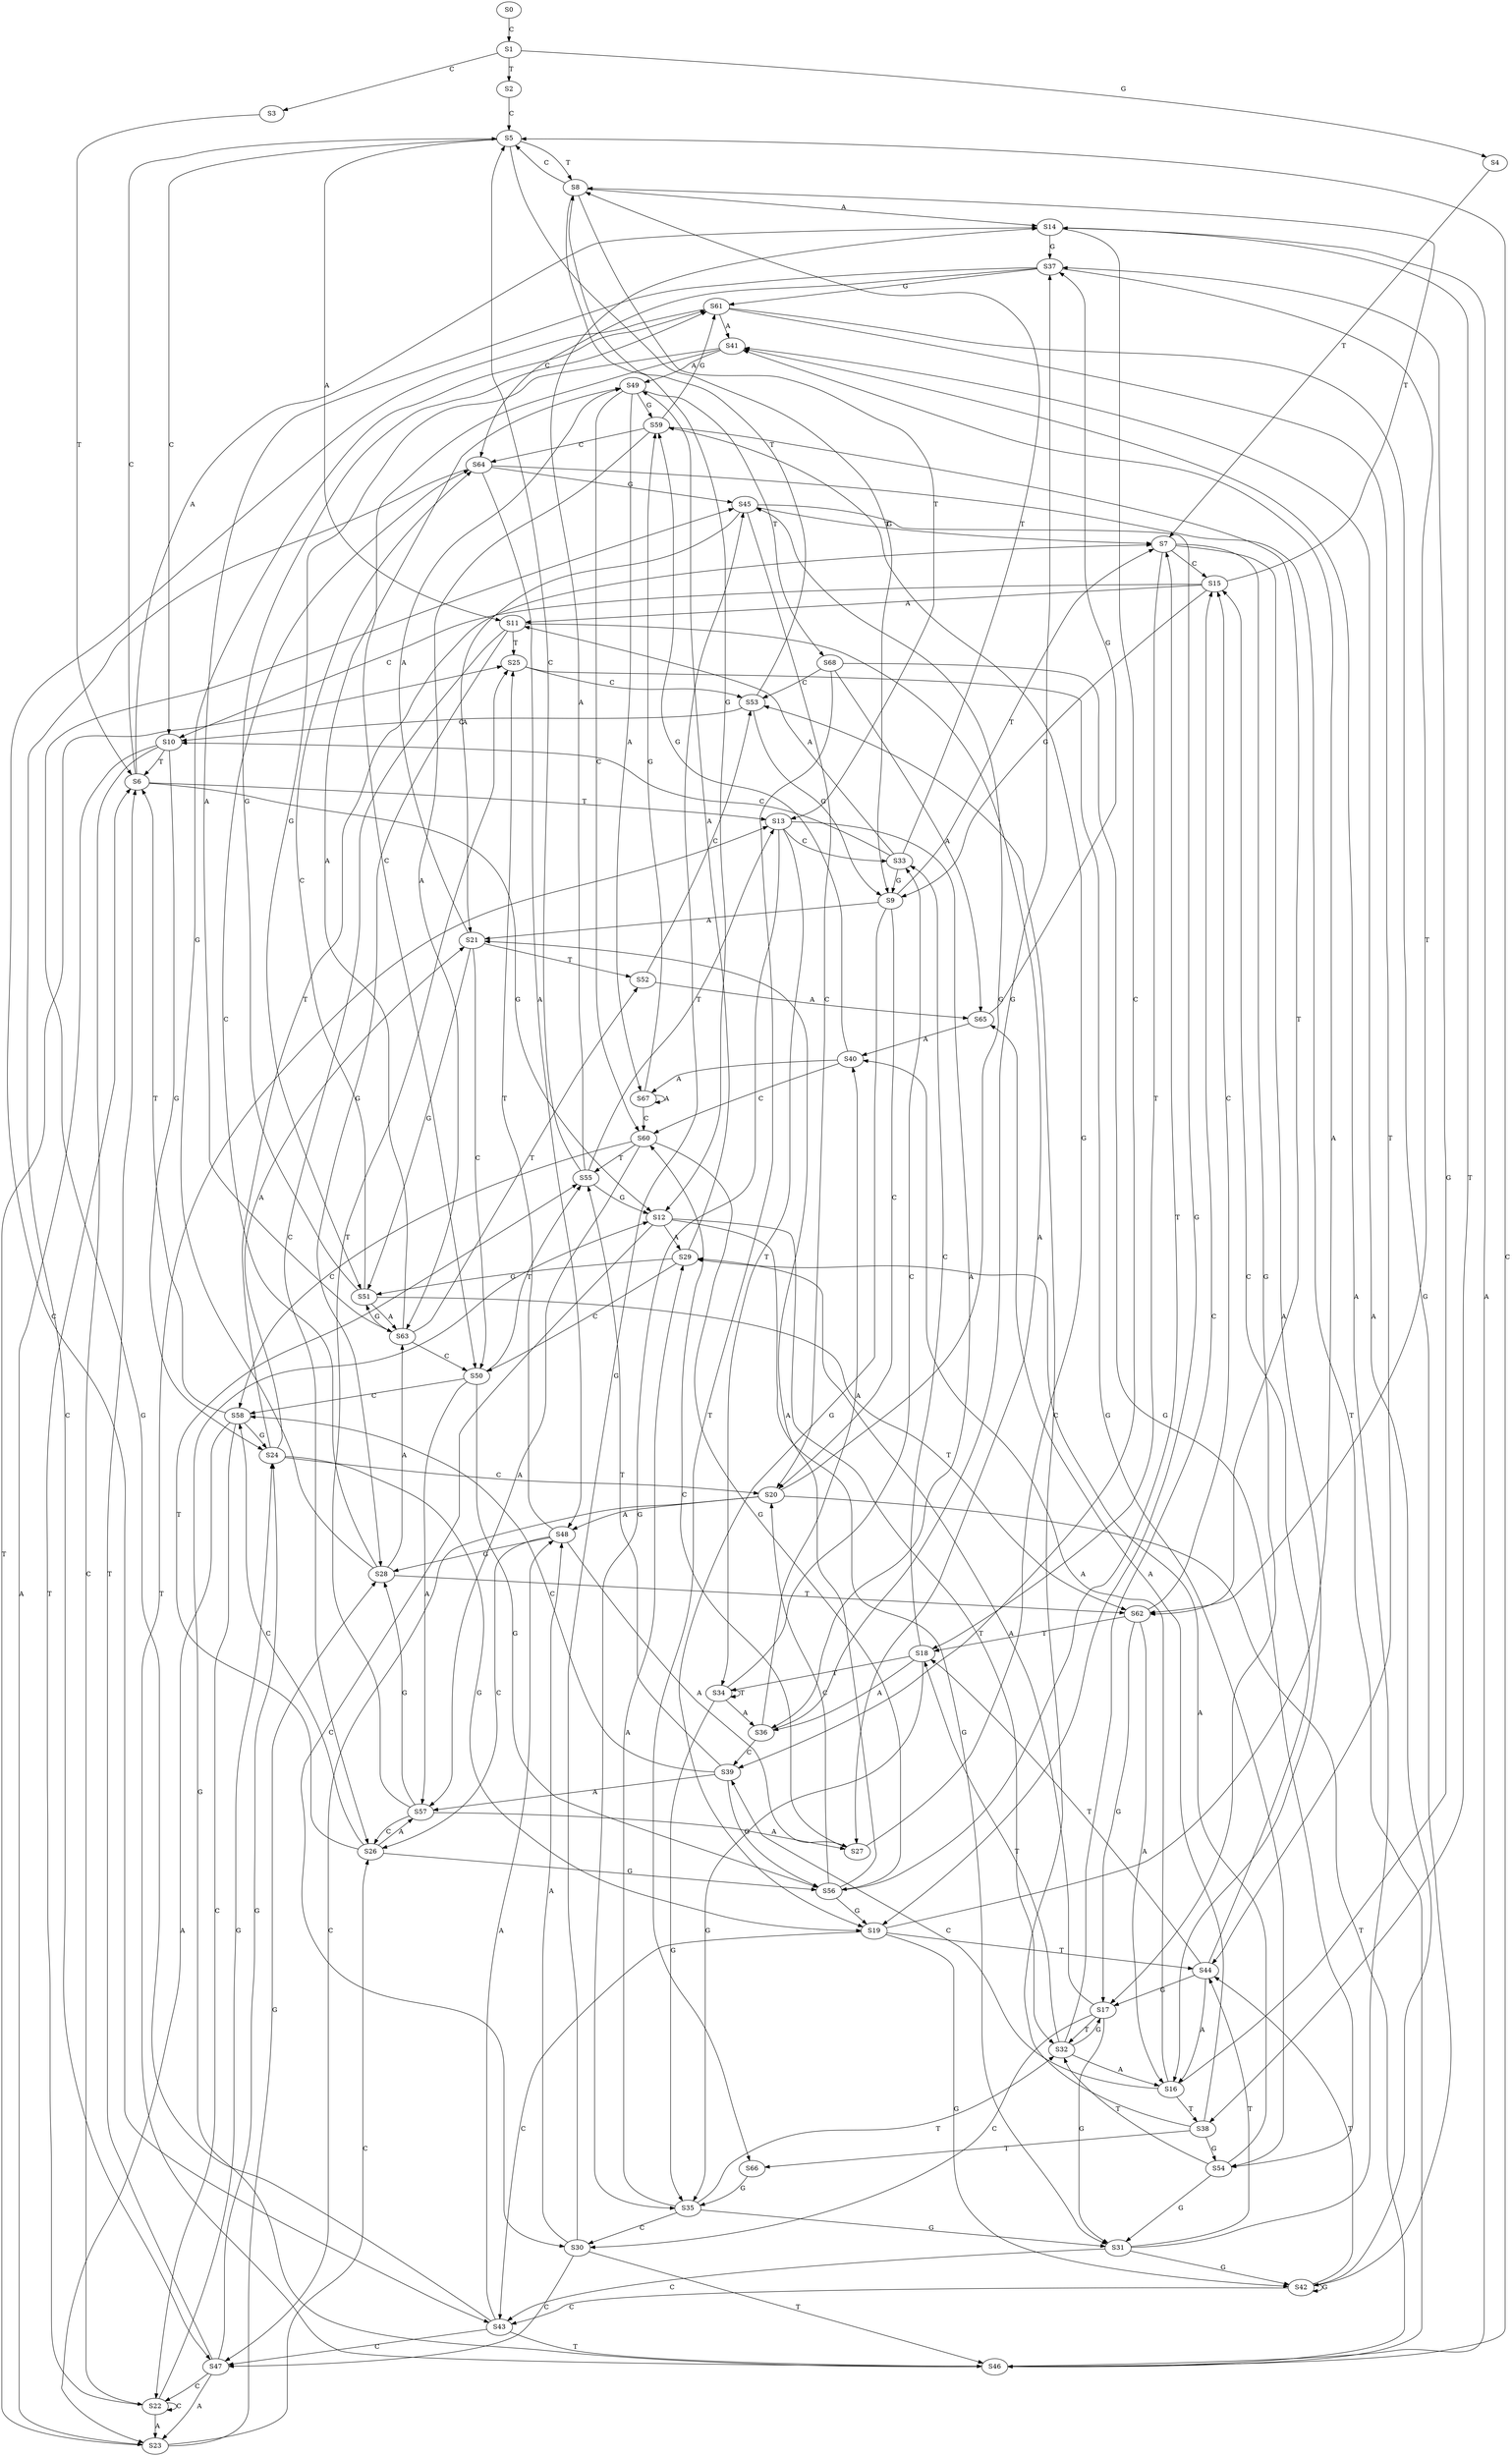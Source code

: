 strict digraph  {
	S0 -> S1 [ label = C ];
	S1 -> S2 [ label = T ];
	S1 -> S3 [ label = C ];
	S1 -> S4 [ label = G ];
	S2 -> S5 [ label = C ];
	S3 -> S6 [ label = T ];
	S4 -> S7 [ label = T ];
	S5 -> S8 [ label = T ];
	S5 -> S9 [ label = G ];
	S5 -> S10 [ label = C ];
	S5 -> S11 [ label = A ];
	S6 -> S12 [ label = G ];
	S6 -> S5 [ label = C ];
	S6 -> S13 [ label = T ];
	S6 -> S14 [ label = A ];
	S7 -> S15 [ label = C ];
	S7 -> S16 [ label = A ];
	S7 -> S17 [ label = G ];
	S7 -> S18 [ label = T ];
	S8 -> S12 [ label = G ];
	S8 -> S5 [ label = C ];
	S8 -> S14 [ label = A ];
	S8 -> S13 [ label = T ];
	S9 -> S19 [ label = G ];
	S9 -> S7 [ label = T ];
	S9 -> S20 [ label = C ];
	S9 -> S21 [ label = A ];
	S10 -> S22 [ label = C ];
	S10 -> S23 [ label = A ];
	S10 -> S6 [ label = T ];
	S10 -> S24 [ label = G ];
	S11 -> S25 [ label = T ];
	S11 -> S26 [ label = C ];
	S11 -> S27 [ label = A ];
	S11 -> S28 [ label = G ];
	S12 -> S29 [ label = A ];
	S12 -> S30 [ label = C ];
	S12 -> S31 [ label = G ];
	S12 -> S32 [ label = T ];
	S13 -> S33 [ label = C ];
	S13 -> S34 [ label = T ];
	S13 -> S35 [ label = G ];
	S13 -> S36 [ label = A ];
	S14 -> S37 [ label = G ];
	S14 -> S38 [ label = T ];
	S14 -> S39 [ label = C ];
	S15 -> S8 [ label = T ];
	S15 -> S9 [ label = G ];
	S15 -> S11 [ label = A ];
	S15 -> S10 [ label = C ];
	S16 -> S38 [ label = T ];
	S16 -> S37 [ label = G ];
	S16 -> S40 [ label = A ];
	S16 -> S39 [ label = C ];
	S17 -> S32 [ label = T ];
	S17 -> S31 [ label = G ];
	S17 -> S29 [ label = A ];
	S17 -> S30 [ label = C ];
	S18 -> S33 [ label = C ];
	S18 -> S35 [ label = G ];
	S18 -> S36 [ label = A ];
	S18 -> S34 [ label = T ];
	S19 -> S41 [ label = A ];
	S19 -> S42 [ label = G ];
	S19 -> S43 [ label = C ];
	S19 -> S44 [ label = T ];
	S20 -> S45 [ label = G ];
	S20 -> S46 [ label = T ];
	S20 -> S47 [ label = C ];
	S20 -> S48 [ label = A ];
	S21 -> S49 [ label = A ];
	S21 -> S50 [ label = C ];
	S21 -> S51 [ label = G ];
	S21 -> S52 [ label = T ];
	S22 -> S24 [ label = G ];
	S22 -> S22 [ label = C ];
	S22 -> S23 [ label = A ];
	S22 -> S6 [ label = T ];
	S23 -> S28 [ label = G ];
	S23 -> S25 [ label = T ];
	S23 -> S26 [ label = C ];
	S24 -> S21 [ label = A ];
	S24 -> S19 [ label = G ];
	S24 -> S7 [ label = T ];
	S24 -> S20 [ label = C ];
	S25 -> S53 [ label = C ];
	S25 -> S54 [ label = G ];
	S26 -> S55 [ label = T ];
	S26 -> S56 [ label = G ];
	S26 -> S57 [ label = A ];
	S26 -> S58 [ label = C ];
	S27 -> S59 [ label = G ];
	S27 -> S60 [ label = C ];
	S28 -> S61 [ label = G ];
	S28 -> S62 [ label = T ];
	S28 -> S63 [ label = A ];
	S28 -> S64 [ label = C ];
	S29 -> S51 [ label = G ];
	S29 -> S50 [ label = C ];
	S29 -> S49 [ label = A ];
	S30 -> S47 [ label = C ];
	S30 -> S45 [ label = G ];
	S30 -> S46 [ label = T ];
	S30 -> S48 [ label = A ];
	S31 -> S42 [ label = G ];
	S31 -> S43 [ label = C ];
	S31 -> S41 [ label = A ];
	S31 -> S44 [ label = T ];
	S32 -> S15 [ label = C ];
	S32 -> S18 [ label = T ];
	S32 -> S17 [ label = G ];
	S32 -> S16 [ label = A ];
	S33 -> S11 [ label = A ];
	S33 -> S10 [ label = C ];
	S33 -> S9 [ label = G ];
	S33 -> S8 [ label = T ];
	S34 -> S35 [ label = G ];
	S34 -> S34 [ label = T ];
	S34 -> S33 [ label = C ];
	S34 -> S36 [ label = A ];
	S35 -> S31 [ label = G ];
	S35 -> S30 [ label = C ];
	S35 -> S32 [ label = T ];
	S35 -> S29 [ label = A ];
	S36 -> S39 [ label = C ];
	S36 -> S37 [ label = G ];
	S36 -> S40 [ label = A ];
	S37 -> S62 [ label = T ];
	S37 -> S63 [ label = A ];
	S37 -> S64 [ label = C ];
	S37 -> S61 [ label = G ];
	S38 -> S53 [ label = C ];
	S38 -> S65 [ label = A ];
	S38 -> S66 [ label = T ];
	S38 -> S54 [ label = G ];
	S39 -> S56 [ label = G ];
	S39 -> S55 [ label = T ];
	S39 -> S57 [ label = A ];
	S39 -> S58 [ label = C ];
	S40 -> S59 [ label = G ];
	S40 -> S67 [ label = A ];
	S40 -> S60 [ label = C ];
	S41 -> S49 [ label = A ];
	S41 -> S51 [ label = G ];
	S41 -> S50 [ label = C ];
	S42 -> S44 [ label = T ];
	S42 -> S43 [ label = C ];
	S42 -> S42 [ label = G ];
	S42 -> S41 [ label = A ];
	S43 -> S46 [ label = T ];
	S43 -> S47 [ label = C ];
	S43 -> S48 [ label = A ];
	S43 -> S45 [ label = G ];
	S44 -> S16 [ label = A ];
	S44 -> S15 [ label = C ];
	S44 -> S17 [ label = G ];
	S44 -> S18 [ label = T ];
	S45 -> S19 [ label = G ];
	S45 -> S21 [ label = A ];
	S45 -> S7 [ label = T ];
	S45 -> S20 [ label = C ];
	S46 -> S14 [ label = A ];
	S46 -> S5 [ label = C ];
	S46 -> S13 [ label = T ];
	S46 -> S12 [ label = G ];
	S47 -> S24 [ label = G ];
	S47 -> S23 [ label = A ];
	S47 -> S6 [ label = T ];
	S47 -> S22 [ label = C ];
	S48 -> S28 [ label = G ];
	S48 -> S26 [ label = C ];
	S48 -> S27 [ label = A ];
	S48 -> S25 [ label = T ];
	S49 -> S68 [ label = T ];
	S49 -> S60 [ label = C ];
	S49 -> S67 [ label = A ];
	S49 -> S59 [ label = G ];
	S50 -> S55 [ label = T ];
	S50 -> S56 [ label = G ];
	S50 -> S58 [ label = C ];
	S50 -> S57 [ label = A ];
	S51 -> S62 [ label = T ];
	S51 -> S61 [ label = G ];
	S51 -> S63 [ label = A ];
	S51 -> S64 [ label = C ];
	S52 -> S65 [ label = A ];
	S52 -> S53 [ label = C ];
	S53 -> S10 [ label = C ];
	S53 -> S9 [ label = G ];
	S53 -> S8 [ label = T ];
	S54 -> S31 [ label = G ];
	S54 -> S29 [ label = A ];
	S54 -> S32 [ label = T ];
	S55 -> S14 [ label = A ];
	S55 -> S5 [ label = C ];
	S55 -> S13 [ label = T ];
	S55 -> S12 [ label = G ];
	S56 -> S19 [ label = G ];
	S56 -> S21 [ label = A ];
	S56 -> S7 [ label = T ];
	S56 -> S20 [ label = C ];
	S57 -> S28 [ label = G ];
	S57 -> S26 [ label = C ];
	S57 -> S27 [ label = A ];
	S57 -> S25 [ label = T ];
	S58 -> S22 [ label = C ];
	S58 -> S23 [ label = A ];
	S58 -> S6 [ label = T ];
	S58 -> S24 [ label = G ];
	S59 -> S62 [ label = T ];
	S59 -> S63 [ label = A ];
	S59 -> S64 [ label = C ];
	S59 -> S61 [ label = G ];
	S60 -> S57 [ label = A ];
	S60 -> S58 [ label = C ];
	S60 -> S56 [ label = G ];
	S60 -> S55 [ label = T ];
	S61 -> S41 [ label = A ];
	S61 -> S42 [ label = G ];
	S61 -> S44 [ label = T ];
	S61 -> S43 [ label = C ];
	S62 -> S16 [ label = A ];
	S62 -> S15 [ label = C ];
	S62 -> S17 [ label = G ];
	S62 -> S18 [ label = T ];
	S63 -> S49 [ label = A ];
	S63 -> S50 [ label = C ];
	S63 -> S52 [ label = T ];
	S63 -> S51 [ label = G ];
	S64 -> S47 [ label = C ];
	S64 -> S48 [ label = A ];
	S64 -> S45 [ label = G ];
	S64 -> S46 [ label = T ];
	S65 -> S37 [ label = G ];
	S65 -> S40 [ label = A ];
	S66 -> S35 [ label = G ];
	S67 -> S59 [ label = G ];
	S67 -> S60 [ label = C ];
	S67 -> S67 [ label = A ];
	S68 -> S65 [ label = A ];
	S68 -> S53 [ label = C ];
	S68 -> S54 [ label = G ];
	S68 -> S66 [ label = T ];
}
